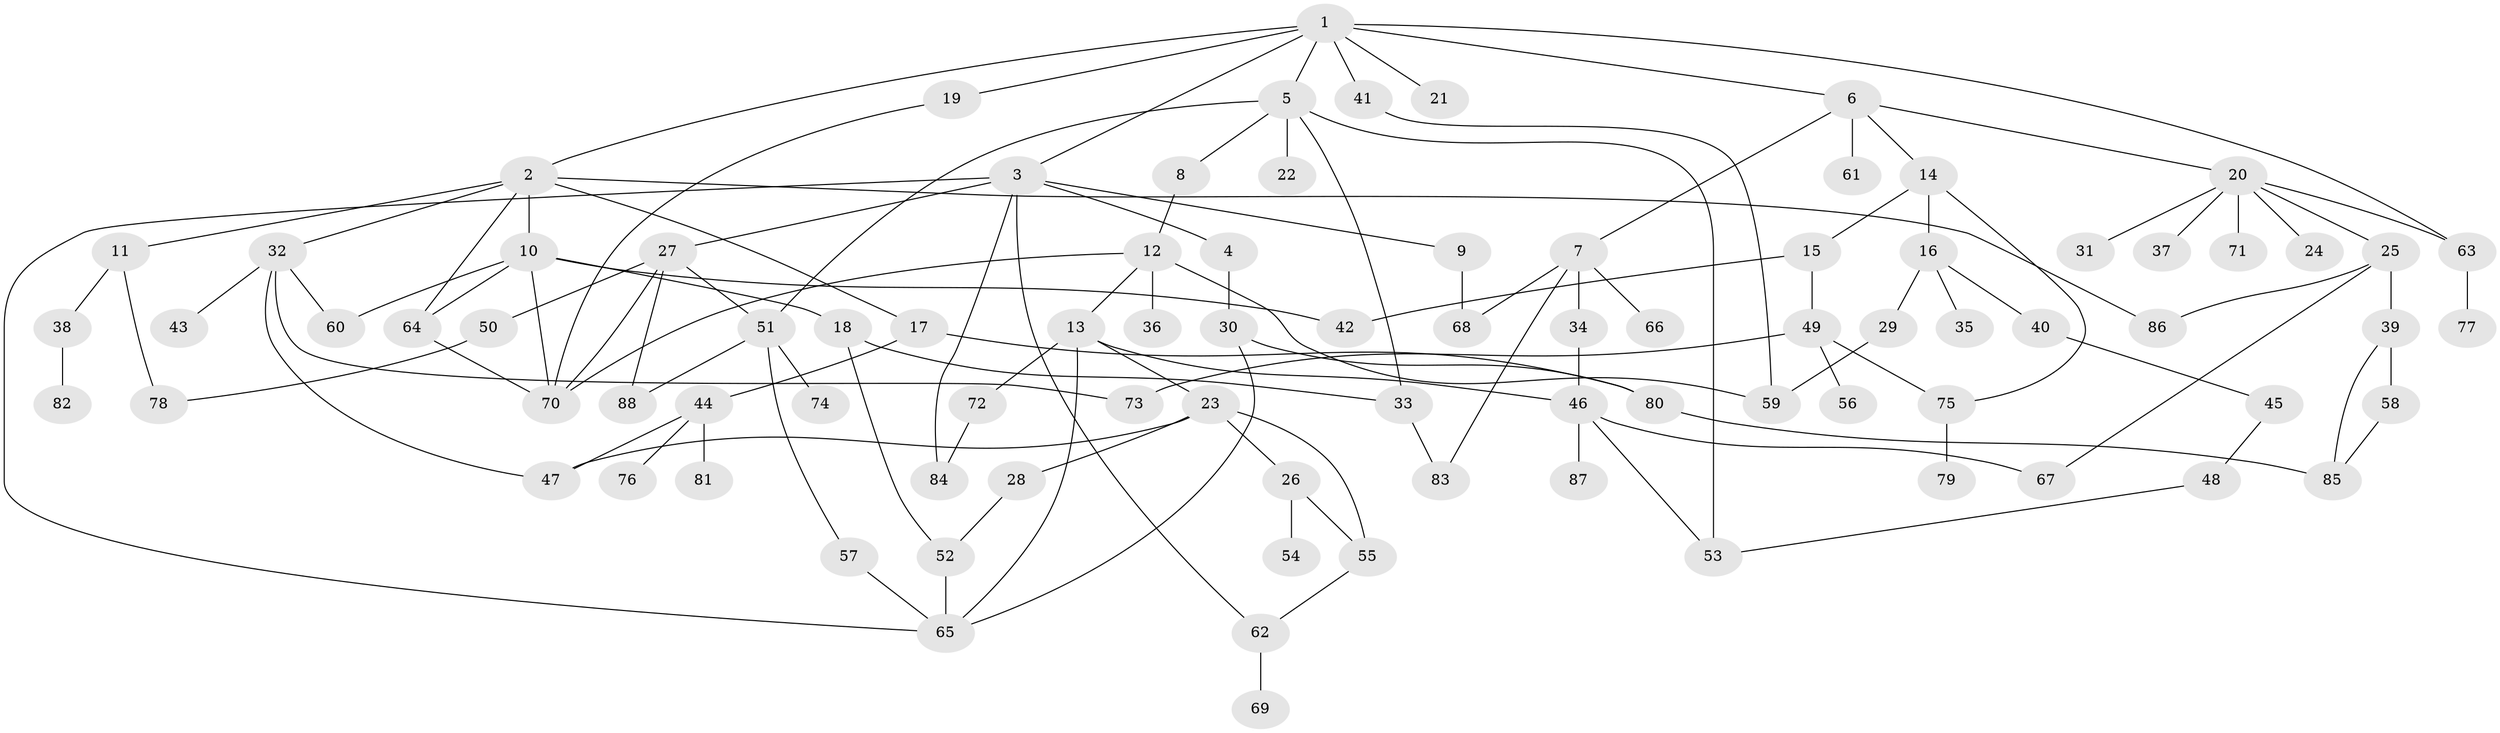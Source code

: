 // Generated by graph-tools (version 1.1) at 2025/10/02/27/25 16:10:51]
// undirected, 88 vertices, 123 edges
graph export_dot {
graph [start="1"]
  node [color=gray90,style=filled];
  1;
  2;
  3;
  4;
  5;
  6;
  7;
  8;
  9;
  10;
  11;
  12;
  13;
  14;
  15;
  16;
  17;
  18;
  19;
  20;
  21;
  22;
  23;
  24;
  25;
  26;
  27;
  28;
  29;
  30;
  31;
  32;
  33;
  34;
  35;
  36;
  37;
  38;
  39;
  40;
  41;
  42;
  43;
  44;
  45;
  46;
  47;
  48;
  49;
  50;
  51;
  52;
  53;
  54;
  55;
  56;
  57;
  58;
  59;
  60;
  61;
  62;
  63;
  64;
  65;
  66;
  67;
  68;
  69;
  70;
  71;
  72;
  73;
  74;
  75;
  76;
  77;
  78;
  79;
  80;
  81;
  82;
  83;
  84;
  85;
  86;
  87;
  88;
  1 -- 2;
  1 -- 3;
  1 -- 5;
  1 -- 6;
  1 -- 19;
  1 -- 21;
  1 -- 41;
  1 -- 63;
  2 -- 10;
  2 -- 11;
  2 -- 17;
  2 -- 32;
  2 -- 64;
  2 -- 86;
  3 -- 4;
  3 -- 9;
  3 -- 27;
  3 -- 62;
  3 -- 84;
  3 -- 65;
  4 -- 30;
  5 -- 8;
  5 -- 22;
  5 -- 33;
  5 -- 51;
  5 -- 53;
  6 -- 7;
  6 -- 14;
  6 -- 20;
  6 -- 61;
  7 -- 34;
  7 -- 66;
  7 -- 83;
  7 -- 68;
  8 -- 12;
  9 -- 68;
  10 -- 18;
  10 -- 60;
  10 -- 70;
  10 -- 64;
  10 -- 42;
  11 -- 38;
  11 -- 78;
  12 -- 13;
  12 -- 36;
  12 -- 59;
  12 -- 70;
  13 -- 23;
  13 -- 46;
  13 -- 72;
  13 -- 65;
  14 -- 15;
  14 -- 16;
  14 -- 75;
  15 -- 42;
  15 -- 49;
  16 -- 29;
  16 -- 35;
  16 -- 40;
  17 -- 44;
  17 -- 80;
  18 -- 52;
  18 -- 33;
  19 -- 70;
  20 -- 24;
  20 -- 25;
  20 -- 31;
  20 -- 37;
  20 -- 63;
  20 -- 71;
  23 -- 26;
  23 -- 28;
  23 -- 47;
  23 -- 55;
  25 -- 39;
  25 -- 67;
  25 -- 86;
  26 -- 54;
  26 -- 55;
  27 -- 50;
  27 -- 88;
  27 -- 51;
  27 -- 70;
  28 -- 52;
  29 -- 59;
  30 -- 80;
  30 -- 65;
  32 -- 43;
  32 -- 73;
  32 -- 60;
  32 -- 47;
  33 -- 83;
  34 -- 46;
  38 -- 82;
  39 -- 58;
  39 -- 85;
  40 -- 45;
  41 -- 59;
  44 -- 47;
  44 -- 76;
  44 -- 81;
  45 -- 48;
  46 -- 87;
  46 -- 67;
  46 -- 53;
  48 -- 53;
  49 -- 56;
  49 -- 75;
  49 -- 73;
  50 -- 78;
  51 -- 57;
  51 -- 74;
  51 -- 88;
  52 -- 65;
  55 -- 62;
  57 -- 65;
  58 -- 85;
  62 -- 69;
  63 -- 77;
  64 -- 70;
  72 -- 84;
  75 -- 79;
  80 -- 85;
}
